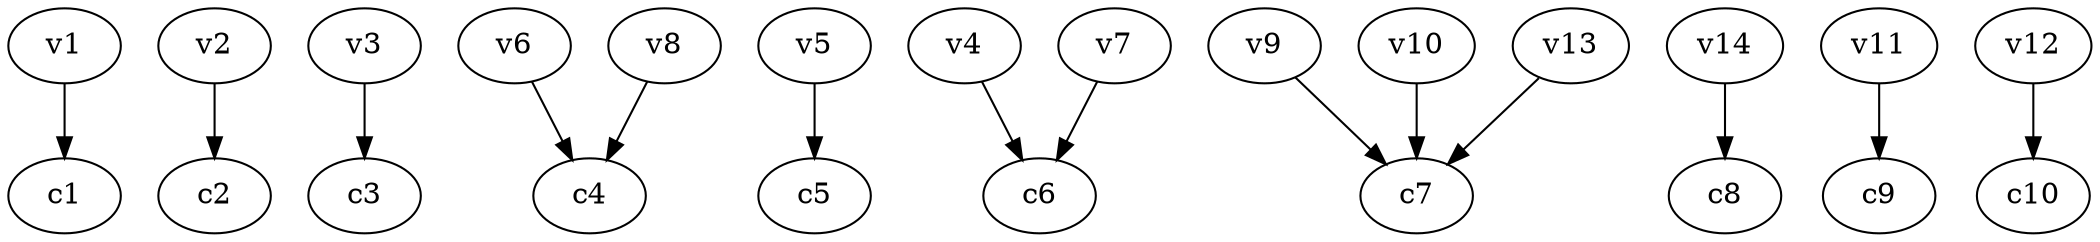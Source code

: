 strict digraph  {
c1;
c2;
c3;
c4;
c5;
c6;
c7;
c8;
c9;
c10;
v1;
v2;
v3;
v4;
v5;
v6;
v7;
v8;
v9;
v10;
v11;
v12;
v13;
v14;
v1 -> c1  [weight=1];
v2 -> c2  [weight=1];
v3 -> c3  [weight=1];
v4 -> c6  [weight=1];
v5 -> c5  [weight=1];
v6 -> c4  [weight=1];
v7 -> c6  [weight=1];
v8 -> c4  [weight=1];
v9 -> c7  [weight=1];
v10 -> c7  [weight=1];
v11 -> c9  [weight=1];
v12 -> c10  [weight=1];
v13 -> c7  [weight=1];
v14 -> c8  [weight=1];
}
